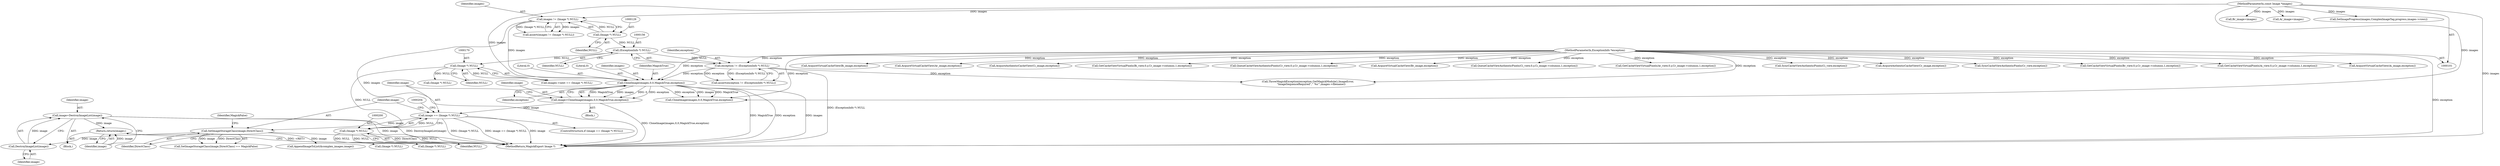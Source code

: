 digraph "0_ImageMagick6_19651f3db63fa1511ed83a348c4c82fa553f8d01_0@pointer" {
"1000213" [label="(Call,image=DestroyImageList(image))"];
"1000215" [label="(Call,DestroyImageList(image))"];
"1000208" [label="(Call,SetImageStorageClass(image,DirectClass))"];
"1000197" [label="(Call,image == (Image *) NULL)"];
"1000188" [label="(Call,image=CloneImage(images,0,0,MagickTrue,exception))"];
"1000190" [label="(Call,CloneImage(images,0,0,MagickTrue,exception))"];
"1000126" [label="(Call,images != (Image *) NULL)"];
"1000102" [label="(MethodParameterIn,const Image *images)"];
"1000128" [label="(Call,(Image *) NULL)"];
"1000153" [label="(Call,exception != (ExceptionInfo *) NULL)"];
"1000104" [label="(MethodParameterIn,ExceptionInfo *exception)"];
"1000155" [label="(Call,(ExceptionInfo *) NULL)"];
"1000199" [label="(Call,(Image *) NULL)"];
"1000169" [label="(Call,(Image *) NULL)"];
"1000217" [label="(Return,return(image);)"];
"1001656" [label="(Call,SyncCacheViewAuthenticPixels(Ci_view,exception))"];
"1000175" [label="(Call,ThrowMagickException(exception,GetMagickModule(),ImageError,\n        \"ImageSequenceRequired\",\"`%s'\",images->filename))"];
"1000157" [label="(Identifier,NULL)"];
"1000154" [label="(Identifier,exception)"];
"1000195" [label="(Identifier,exception)"];
"1000362" [label="(Call,AcquireAuthenticCacheView(Cr_image,exception))"];
"1000105" [label="(Block,)"];
"1000153" [label="(Call,exception != (ExceptionInfo *) NULL)"];
"1001665" [label="(Call,SyncCacheViewAuthenticPixels(Cr_view,exception))"];
"1000242" [label="(Call,(Image *) NULL)"];
"1000227" [label="(Call,AppendImageToList(&complex_images,image))"];
"1000155" [label="(Call,(ExceptionInfo *) NULL)"];
"1000203" [label="(Call,(Image *) NULL)"];
"1000422" [label="(Call,GetCacheViewVirtualPixels(Br_view,0,y,Cr_image->columns,1,exception))"];
"1000411" [label="(Call,GetCacheViewVirtualPixels(Ai_view,0,y,Cr_image->columns,1,exception))"];
"1000216" [label="(Identifier,image)"];
"1000192" [label="(Literal,0)"];
"1000233" [label="(Call,CloneImage(images,0,0,MagickTrue,exception))"];
"1000347" [label="(Call,AcquireVirtualCacheView(Ai_image,exception))"];
"1000169" [label="(Call,(Image *) NULL)"];
"1000357" [label="(Call,AcquireVirtualCacheView(Bi_image,exception))"];
"1000209" [label="(Identifier,image)"];
"1000165" [label="(Call,images->next == (Image *) NULL)"];
"1000185" [label="(Call,(Image *) NULL)"];
"1000198" [label="(Identifier,image)"];
"1000211" [label="(Identifier,MagickFalse)"];
"1000197" [label="(Call,image == (Image *) NULL)"];
"1000342" [label="(Call,AcquireVirtualCacheView(Ar_image,exception))"];
"1000367" [label="(Call,AcquireAuthenticCacheView(Ci_image,exception))"];
"1000104" [label="(MethodParameterIn,ExceptionInfo *exception)"];
"1000193" [label="(Literal,0)"];
"1000189" [label="(Identifier,image)"];
"1000128" [label="(Call,(Image *) NULL)"];
"1000152" [label="(Call,assert(exception != (ExceptionInfo *) NULL))"];
"1000207" [label="(Call,SetImageStorageClass(image,DirectClass) == MagickFalse)"];
"1000126" [label="(Call,images != (Image *) NULL)"];
"1000196" [label="(ControlStructure,if (image == (Image *) NULL))"];
"1000199" [label="(Call,(Image *) NULL)"];
"1000102" [label="(MethodParameterIn,const Image *images)"];
"1000433" [label="(Call,GetCacheViewVirtualPixels(Bi_view,0,y,Cr_image->columns,1,exception))"];
"1000125" [label="(Call,assert(images != (Image *) NULL))"];
"1000201" [label="(Identifier,NULL)"];
"1000214" [label="(Identifier,image)"];
"1000212" [label="(Block,)"];
"1000127" [label="(Identifier,images)"];
"1000285" [label="(Call,Br_image=images)"];
"1000217" [label="(Return,return(image);)"];
"1000191" [label="(Identifier,images)"];
"1000171" [label="(Identifier,NULL)"];
"1000444" [label="(Call,QueueCacheViewAuthenticPixels(Cr_view,0,y,Cr_image->columns,1,exception))"];
"1000188" [label="(Call,image=CloneImage(images,0,0,MagickTrue,exception))"];
"1000277" [label="(Call,Ar_image=images)"];
"1000130" [label="(Identifier,NULL)"];
"1000352" [label="(Call,AcquireVirtualCacheView(Br_image,exception))"];
"1001734" [label="(MethodReturn,MagickExport Image *)"];
"1001686" [label="(Call,SetImageProgress(images,ComplexImageTag,progress,images->rows))"];
"1000208" [label="(Call,SetImageStorageClass(image,DirectClass))"];
"1000218" [label="(Identifier,image)"];
"1000455" [label="(Call,QueueCacheViewAuthenticPixels(Ci_view,0,y,Ci_image->columns,1,exception))"];
"1000213" [label="(Call,image=DestroyImageList(image))"];
"1000194" [label="(Identifier,MagickTrue)"];
"1000190" [label="(Call,CloneImage(images,0,0,MagickTrue,exception))"];
"1000210" [label="(Identifier,DirectClass)"];
"1000215" [label="(Call,DestroyImageList(image))"];
"1000400" [label="(Call,GetCacheViewVirtualPixels(Ar_view,0,y,Cr_image->columns,1,exception))"];
"1000213" -> "1000212"  [label="AST: "];
"1000213" -> "1000215"  [label="CFG: "];
"1000214" -> "1000213"  [label="AST: "];
"1000215" -> "1000213"  [label="AST: "];
"1000218" -> "1000213"  [label="CFG: "];
"1000213" -> "1001734"  [label="DDG: image"];
"1000213" -> "1001734"  [label="DDG: DestroyImageList(image)"];
"1000215" -> "1000213"  [label="DDG: image"];
"1000213" -> "1000217"  [label="DDG: image"];
"1000215" -> "1000216"  [label="CFG: "];
"1000216" -> "1000215"  [label="AST: "];
"1000208" -> "1000215"  [label="DDG: image"];
"1000208" -> "1000207"  [label="AST: "];
"1000208" -> "1000210"  [label="CFG: "];
"1000209" -> "1000208"  [label="AST: "];
"1000210" -> "1000208"  [label="AST: "];
"1000211" -> "1000208"  [label="CFG: "];
"1000208" -> "1001734"  [label="DDG: DirectClass"];
"1000208" -> "1000207"  [label="DDG: image"];
"1000208" -> "1000207"  [label="DDG: DirectClass"];
"1000197" -> "1000208"  [label="DDG: image"];
"1000208" -> "1000227"  [label="DDG: image"];
"1000197" -> "1000196"  [label="AST: "];
"1000197" -> "1000199"  [label="CFG: "];
"1000198" -> "1000197"  [label="AST: "];
"1000199" -> "1000197"  [label="AST: "];
"1000204" -> "1000197"  [label="CFG: "];
"1000209" -> "1000197"  [label="CFG: "];
"1000197" -> "1001734"  [label="DDG: (Image *) NULL"];
"1000197" -> "1001734"  [label="DDG: image == (Image *) NULL"];
"1000197" -> "1001734"  [label="DDG: image"];
"1000188" -> "1000197"  [label="DDG: image"];
"1000199" -> "1000197"  [label="DDG: NULL"];
"1000188" -> "1000105"  [label="AST: "];
"1000188" -> "1000190"  [label="CFG: "];
"1000189" -> "1000188"  [label="AST: "];
"1000190" -> "1000188"  [label="AST: "];
"1000198" -> "1000188"  [label="CFG: "];
"1000188" -> "1001734"  [label="DDG: CloneImage(images,0,0,MagickTrue,exception)"];
"1000190" -> "1000188"  [label="DDG: MagickTrue"];
"1000190" -> "1000188"  [label="DDG: images"];
"1000190" -> "1000188"  [label="DDG: 0"];
"1000190" -> "1000188"  [label="DDG: exception"];
"1000190" -> "1000195"  [label="CFG: "];
"1000191" -> "1000190"  [label="AST: "];
"1000192" -> "1000190"  [label="AST: "];
"1000193" -> "1000190"  [label="AST: "];
"1000194" -> "1000190"  [label="AST: "];
"1000195" -> "1000190"  [label="AST: "];
"1000190" -> "1001734"  [label="DDG: MagickTrue"];
"1000190" -> "1001734"  [label="DDG: exception"];
"1000190" -> "1001734"  [label="DDG: images"];
"1000126" -> "1000190"  [label="DDG: images"];
"1000102" -> "1000190"  [label="DDG: images"];
"1000153" -> "1000190"  [label="DDG: exception"];
"1000104" -> "1000190"  [label="DDG: exception"];
"1000190" -> "1000233"  [label="DDG: images"];
"1000190" -> "1000233"  [label="DDG: MagickTrue"];
"1000190" -> "1000233"  [label="DDG: exception"];
"1000126" -> "1000125"  [label="AST: "];
"1000126" -> "1000128"  [label="CFG: "];
"1000127" -> "1000126"  [label="AST: "];
"1000128" -> "1000126"  [label="AST: "];
"1000125" -> "1000126"  [label="CFG: "];
"1000126" -> "1001734"  [label="DDG: images"];
"1000126" -> "1000125"  [label="DDG: images"];
"1000126" -> "1000125"  [label="DDG: (Image *) NULL"];
"1000102" -> "1000126"  [label="DDG: images"];
"1000128" -> "1000126"  [label="DDG: NULL"];
"1000102" -> "1000101"  [label="AST: "];
"1000102" -> "1001734"  [label="DDG: images"];
"1000102" -> "1000233"  [label="DDG: images"];
"1000102" -> "1000277"  [label="DDG: images"];
"1000102" -> "1000285"  [label="DDG: images"];
"1000102" -> "1001686"  [label="DDG: images"];
"1000128" -> "1000130"  [label="CFG: "];
"1000129" -> "1000128"  [label="AST: "];
"1000130" -> "1000128"  [label="AST: "];
"1000128" -> "1000155"  [label="DDG: NULL"];
"1000153" -> "1000152"  [label="AST: "];
"1000153" -> "1000155"  [label="CFG: "];
"1000154" -> "1000153"  [label="AST: "];
"1000155" -> "1000153"  [label="AST: "];
"1000152" -> "1000153"  [label="CFG: "];
"1000153" -> "1001734"  [label="DDG: (ExceptionInfo *) NULL"];
"1000153" -> "1000152"  [label="DDG: exception"];
"1000153" -> "1000152"  [label="DDG: (ExceptionInfo *) NULL"];
"1000104" -> "1000153"  [label="DDG: exception"];
"1000155" -> "1000153"  [label="DDG: NULL"];
"1000153" -> "1000175"  [label="DDG: exception"];
"1000104" -> "1000101"  [label="AST: "];
"1000104" -> "1001734"  [label="DDG: exception"];
"1000104" -> "1000175"  [label="DDG: exception"];
"1000104" -> "1000233"  [label="DDG: exception"];
"1000104" -> "1000342"  [label="DDG: exception"];
"1000104" -> "1000347"  [label="DDG: exception"];
"1000104" -> "1000352"  [label="DDG: exception"];
"1000104" -> "1000357"  [label="DDG: exception"];
"1000104" -> "1000362"  [label="DDG: exception"];
"1000104" -> "1000367"  [label="DDG: exception"];
"1000104" -> "1000400"  [label="DDG: exception"];
"1000104" -> "1000411"  [label="DDG: exception"];
"1000104" -> "1000422"  [label="DDG: exception"];
"1000104" -> "1000433"  [label="DDG: exception"];
"1000104" -> "1000444"  [label="DDG: exception"];
"1000104" -> "1000455"  [label="DDG: exception"];
"1000104" -> "1001656"  [label="DDG: exception"];
"1000104" -> "1001665"  [label="DDG: exception"];
"1000155" -> "1000157"  [label="CFG: "];
"1000156" -> "1000155"  [label="AST: "];
"1000157" -> "1000155"  [label="AST: "];
"1000155" -> "1000169"  [label="DDG: NULL"];
"1000199" -> "1000201"  [label="CFG: "];
"1000200" -> "1000199"  [label="AST: "];
"1000201" -> "1000199"  [label="AST: "];
"1000199" -> "1001734"  [label="DDG: NULL"];
"1000169" -> "1000199"  [label="DDG: NULL"];
"1000199" -> "1000203"  [label="DDG: NULL"];
"1000199" -> "1000242"  [label="DDG: NULL"];
"1000169" -> "1000165"  [label="AST: "];
"1000169" -> "1000171"  [label="CFG: "];
"1000170" -> "1000169"  [label="AST: "];
"1000171" -> "1000169"  [label="AST: "];
"1000165" -> "1000169"  [label="CFG: "];
"1000169" -> "1000165"  [label="DDG: NULL"];
"1000169" -> "1000185"  [label="DDG: NULL"];
"1000217" -> "1000212"  [label="AST: "];
"1000217" -> "1000218"  [label="CFG: "];
"1000218" -> "1000217"  [label="AST: "];
"1001734" -> "1000217"  [label="CFG: "];
"1000217" -> "1001734"  [label="DDG: <RET>"];
"1000218" -> "1000217"  [label="DDG: image"];
}
